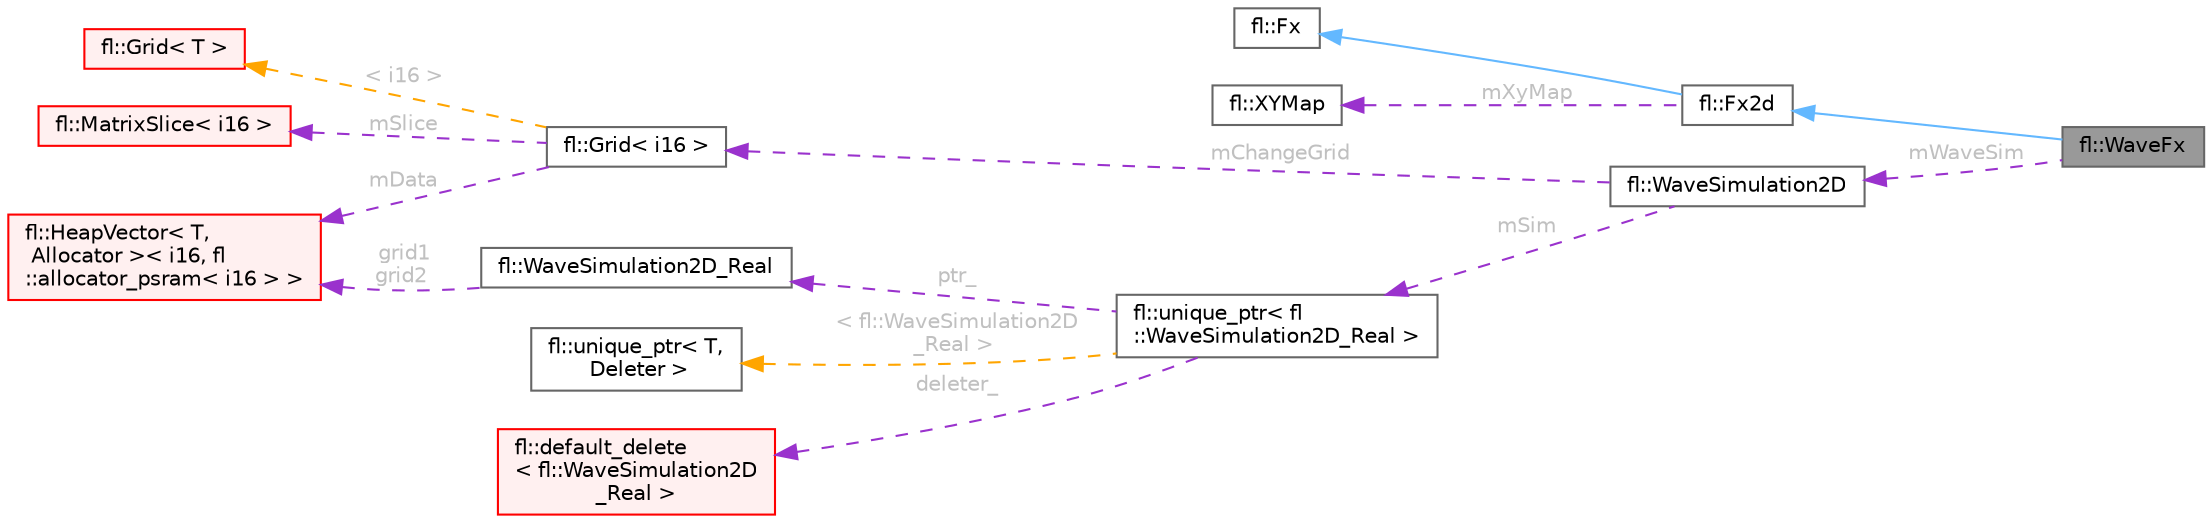 digraph "fl::WaveFx"
{
 // INTERACTIVE_SVG=YES
 // LATEX_PDF_SIZE
  bgcolor="transparent";
  edge [fontname=Helvetica,fontsize=10,labelfontname=Helvetica,labelfontsize=10];
  node [fontname=Helvetica,fontsize=10,shape=box,height=0.2,width=0.4];
  rankdir="LR";
  Node1 [id="Node000001",label="fl::WaveFx",height=0.2,width=0.4,color="gray40", fillcolor="grey60", style="filled", fontcolor="black",tooltip=" "];
  Node2 -> Node1 [id="edge1_Node000001_Node000002",dir="back",color="steelblue1",style="solid",tooltip=" "];
  Node2 [id="Node000002",label="fl::Fx2d",height=0.2,width=0.4,color="gray40", fillcolor="white", style="filled",URL="$d7/d3e/classfl_1_1_fx2d.html",tooltip=" "];
  Node3 -> Node2 [id="edge2_Node000002_Node000003",dir="back",color="steelblue1",style="solid",tooltip=" "];
  Node3 [id="Node000003",label="fl::Fx",height=0.2,width=0.4,color="gray40", fillcolor="white", style="filled",URL="$da/d5d/classfl_1_1_fx.html",tooltip=" "];
  Node4 -> Node2 [id="edge3_Node000002_Node000004",dir="back",color="darkorchid3",style="dashed",tooltip=" ",label=" mXyMap",fontcolor="grey" ];
  Node4 [id="Node000004",label="fl::XYMap",height=0.2,width=0.4,color="gray40", fillcolor="white", style="filled",URL="$d0/dce/classfl_1_1_x_y_map.html",tooltip=" "];
  Node5 -> Node1 [id="edge4_Node000001_Node000005",dir="back",color="darkorchid3",style="dashed",tooltip=" ",label=" mWaveSim",fontcolor="grey" ];
  Node5 [id="Node000005",label="fl::WaveSimulation2D",height=0.2,width=0.4,color="gray40", fillcolor="white", style="filled",URL="$da/d47/classfl_1_1_wave_simulation2_d.html",tooltip=" "];
  Node6 -> Node5 [id="edge5_Node000005_Node000006",dir="back",color="darkorchid3",style="dashed",tooltip=" ",label=" mSim",fontcolor="grey" ];
  Node6 [id="Node000006",label="fl::unique_ptr\< fl\l::WaveSimulation2D_Real \>",height=0.2,width=0.4,color="gray40", fillcolor="white", style="filled",URL="$d6/d2e/classfl_1_1unique__ptr.html",tooltip=" "];
  Node7 -> Node6 [id="edge6_Node000006_Node000007",dir="back",color="darkorchid3",style="dashed",tooltip=" ",label=" ptr_",fontcolor="grey" ];
  Node7 [id="Node000007",label="fl::WaveSimulation2D_Real",height=0.2,width=0.4,color="gray40", fillcolor="white", style="filled",URL="$d5/d94/classfl_1_1_wave_simulation2_d___real.html",tooltip=" "];
  Node8 -> Node7 [id="edge7_Node000007_Node000008",dir="back",color="darkorchid3",style="dashed",tooltip=" ",label=" grid1\ngrid2",fontcolor="grey" ];
  Node8 [id="Node000008",label="fl::HeapVector\< T,\l Allocator \>\< i16, fl\l::allocator_psram\< i16 \> \>",height=0.2,width=0.4,color="red", fillcolor="#FFF0F0", style="filled",URL="$db/ddd/classfl_1_1_heap_vector.html",tooltip=" "];
  Node11 -> Node6 [id="edge8_Node000006_Node000011",dir="back",color="darkorchid3",style="dashed",tooltip=" ",label=" deleter_",fontcolor="grey" ];
  Node11 [id="Node000011",label="fl::default_delete\l\< fl::WaveSimulation2D\l_Real \>",height=0.2,width=0.4,color="red", fillcolor="#FFF0F0", style="filled",URL="$d5/d2b/structfl_1_1default__delete.html",tooltip=" "];
  Node13 -> Node6 [id="edge9_Node000006_Node000013",dir="back",color="orange",style="dashed",tooltip=" ",label=" \< fl::WaveSimulation2D\l_Real \>",fontcolor="grey" ];
  Node13 [id="Node000013",label="fl::unique_ptr\< T,\l Deleter \>",height=0.2,width=0.4,color="gray40", fillcolor="white", style="filled",URL="$d6/d2e/classfl_1_1unique__ptr.html",tooltip=" "];
  Node14 -> Node5 [id="edge10_Node000005_Node000014",dir="back",color="darkorchid3",style="dashed",tooltip=" ",label=" mChangeGrid",fontcolor="grey" ];
  Node14 [id="Node000014",label="fl::Grid\< i16 \>",height=0.2,width=0.4,color="gray40", fillcolor="white", style="filled",URL="$d1/db9/classfl_1_1_grid.html",tooltip=" "];
  Node8 -> Node14 [id="edge11_Node000014_Node000008",dir="back",color="darkorchid3",style="dashed",tooltip=" ",label=" mData",fontcolor="grey" ];
  Node15 -> Node14 [id="edge12_Node000014_Node000015",dir="back",color="darkorchid3",style="dashed",tooltip=" ",label=" mSlice",fontcolor="grey" ];
  Node15 [id="Node000015",label="fl::MatrixSlice\< i16 \>",height=0.2,width=0.4,color="red", fillcolor="#FFF0F0", style="filled",URL="$d6/da3/classfl_1_1_matrix_slice.html",tooltip=" "];
  Node19 -> Node14 [id="edge13_Node000014_Node000019",dir="back",color="orange",style="dashed",tooltip=" ",label=" \< i16 \>",fontcolor="grey" ];
  Node19 [id="Node000019",label="fl::Grid\< T \>",height=0.2,width=0.4,color="red", fillcolor="#FFF0F0", style="filled",URL="$d1/db9/classfl_1_1_grid.html",tooltip=" "];
}
